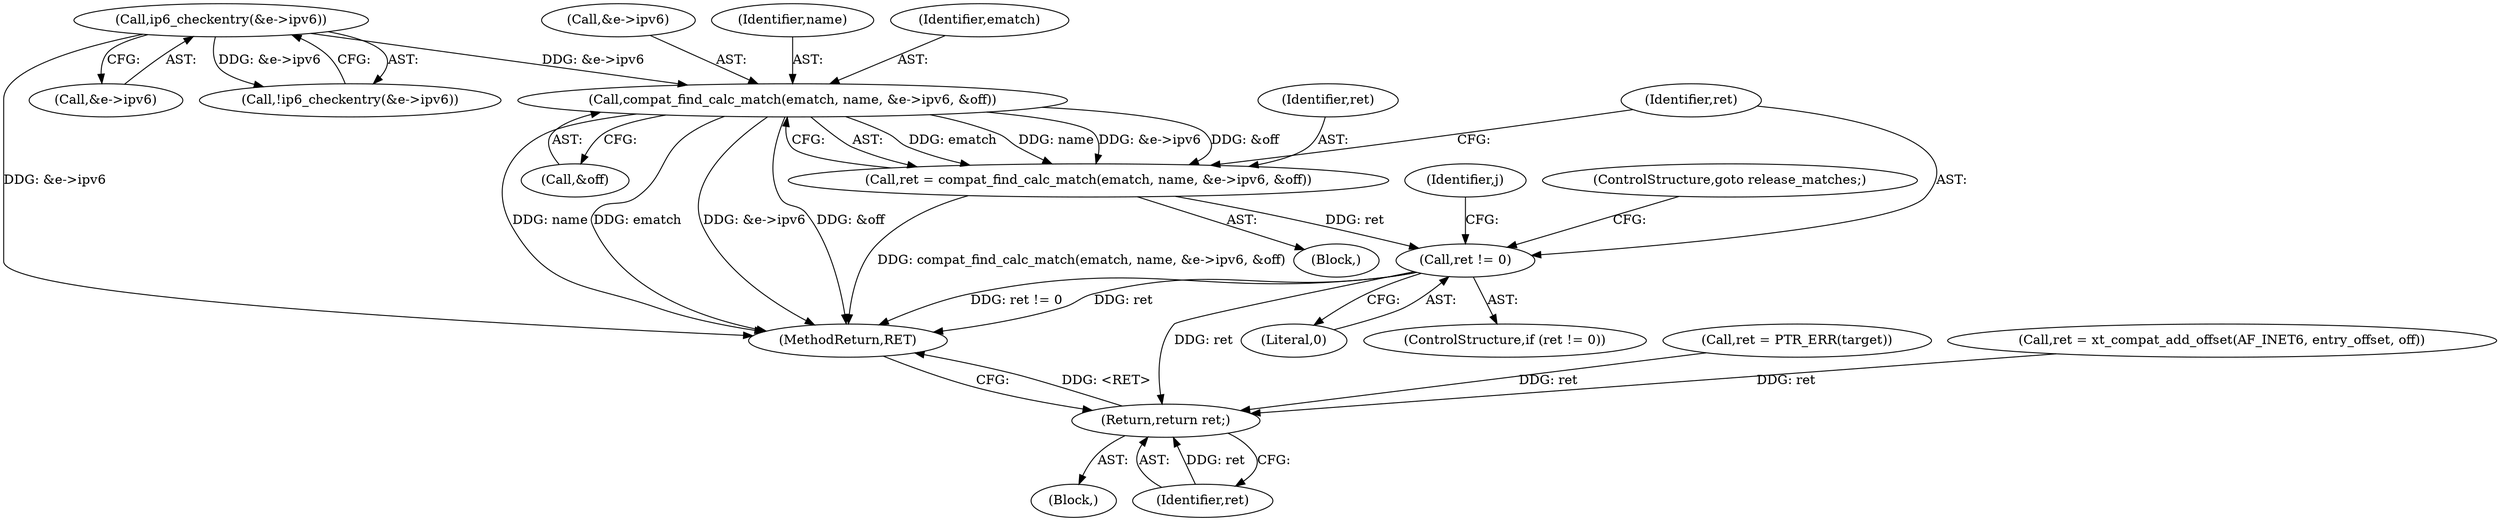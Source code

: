 digraph "0_linux_ce683e5f9d045e5d67d1312a42b359cb2ab2a13c_3@pointer" {
"1000200" [label="(Call,compat_find_calc_match(ematch, name, &e->ipv6, &off))"];
"1000153" [label="(Call,ip6_checkentry(&e->ipv6))"];
"1000198" [label="(Call,ret = compat_find_calc_match(ematch, name, &e->ipv6, &off))"];
"1000210" [label="(Call,ret != 0)"];
"1000376" [label="(Return,return ret;)"];
"1000111" [label="(Block,)"];
"1000199" [label="(Identifier,ret)"];
"1000197" [label="(Block,)"];
"1000251" [label="(Call,ret = PTR_ERR(target))"];
"1000212" [label="(Literal,0)"];
"1000213" [label="(ControlStructure,goto release_matches;)"];
"1000207" [label="(Call,&off)"];
"1000376" [label="(Return,return ret;)"];
"1000152" [label="(Call,!ip6_checkentry(&e->ipv6))"];
"1000211" [label="(Identifier,ret)"];
"1000200" [label="(Call,compat_find_calc_match(ematch, name, &e->ipv6, &off))"];
"1000377" [label="(Identifier,ret)"];
"1000198" [label="(Call,ret = compat_find_calc_match(ematch, name, &e->ipv6, &off))"];
"1000210" [label="(Call,ret != 0)"];
"1000273" [label="(Call,ret = xt_compat_add_offset(AF_INET6, entry_offset, off))"];
"1000378" [label="(MethodReturn,RET)"];
"1000201" [label="(Identifier,ematch)"];
"1000203" [label="(Call,&e->ipv6)"];
"1000209" [label="(ControlStructure,if (ret != 0))"];
"1000202" [label="(Identifier,name)"];
"1000154" [label="(Call,&e->ipv6)"];
"1000215" [label="(Identifier,j)"];
"1000153" [label="(Call,ip6_checkentry(&e->ipv6))"];
"1000200" -> "1000198"  [label="AST: "];
"1000200" -> "1000207"  [label="CFG: "];
"1000201" -> "1000200"  [label="AST: "];
"1000202" -> "1000200"  [label="AST: "];
"1000203" -> "1000200"  [label="AST: "];
"1000207" -> "1000200"  [label="AST: "];
"1000198" -> "1000200"  [label="CFG: "];
"1000200" -> "1000378"  [label="DDG: ematch"];
"1000200" -> "1000378"  [label="DDG: &e->ipv6"];
"1000200" -> "1000378"  [label="DDG: &off"];
"1000200" -> "1000378"  [label="DDG: name"];
"1000200" -> "1000198"  [label="DDG: ematch"];
"1000200" -> "1000198"  [label="DDG: name"];
"1000200" -> "1000198"  [label="DDG: &e->ipv6"];
"1000200" -> "1000198"  [label="DDG: &off"];
"1000153" -> "1000200"  [label="DDG: &e->ipv6"];
"1000153" -> "1000152"  [label="AST: "];
"1000153" -> "1000154"  [label="CFG: "];
"1000154" -> "1000153"  [label="AST: "];
"1000152" -> "1000153"  [label="CFG: "];
"1000153" -> "1000378"  [label="DDG: &e->ipv6"];
"1000153" -> "1000152"  [label="DDG: &e->ipv6"];
"1000198" -> "1000197"  [label="AST: "];
"1000199" -> "1000198"  [label="AST: "];
"1000211" -> "1000198"  [label="CFG: "];
"1000198" -> "1000378"  [label="DDG: compat_find_calc_match(ematch, name, &e->ipv6, &off)"];
"1000198" -> "1000210"  [label="DDG: ret"];
"1000210" -> "1000209"  [label="AST: "];
"1000210" -> "1000212"  [label="CFG: "];
"1000211" -> "1000210"  [label="AST: "];
"1000212" -> "1000210"  [label="AST: "];
"1000213" -> "1000210"  [label="CFG: "];
"1000215" -> "1000210"  [label="CFG: "];
"1000210" -> "1000378"  [label="DDG: ret != 0"];
"1000210" -> "1000378"  [label="DDG: ret"];
"1000210" -> "1000376"  [label="DDG: ret"];
"1000376" -> "1000111"  [label="AST: "];
"1000376" -> "1000377"  [label="CFG: "];
"1000377" -> "1000376"  [label="AST: "];
"1000378" -> "1000376"  [label="CFG: "];
"1000376" -> "1000378"  [label="DDG: <RET>"];
"1000377" -> "1000376"  [label="DDG: ret"];
"1000251" -> "1000376"  [label="DDG: ret"];
"1000273" -> "1000376"  [label="DDG: ret"];
}
